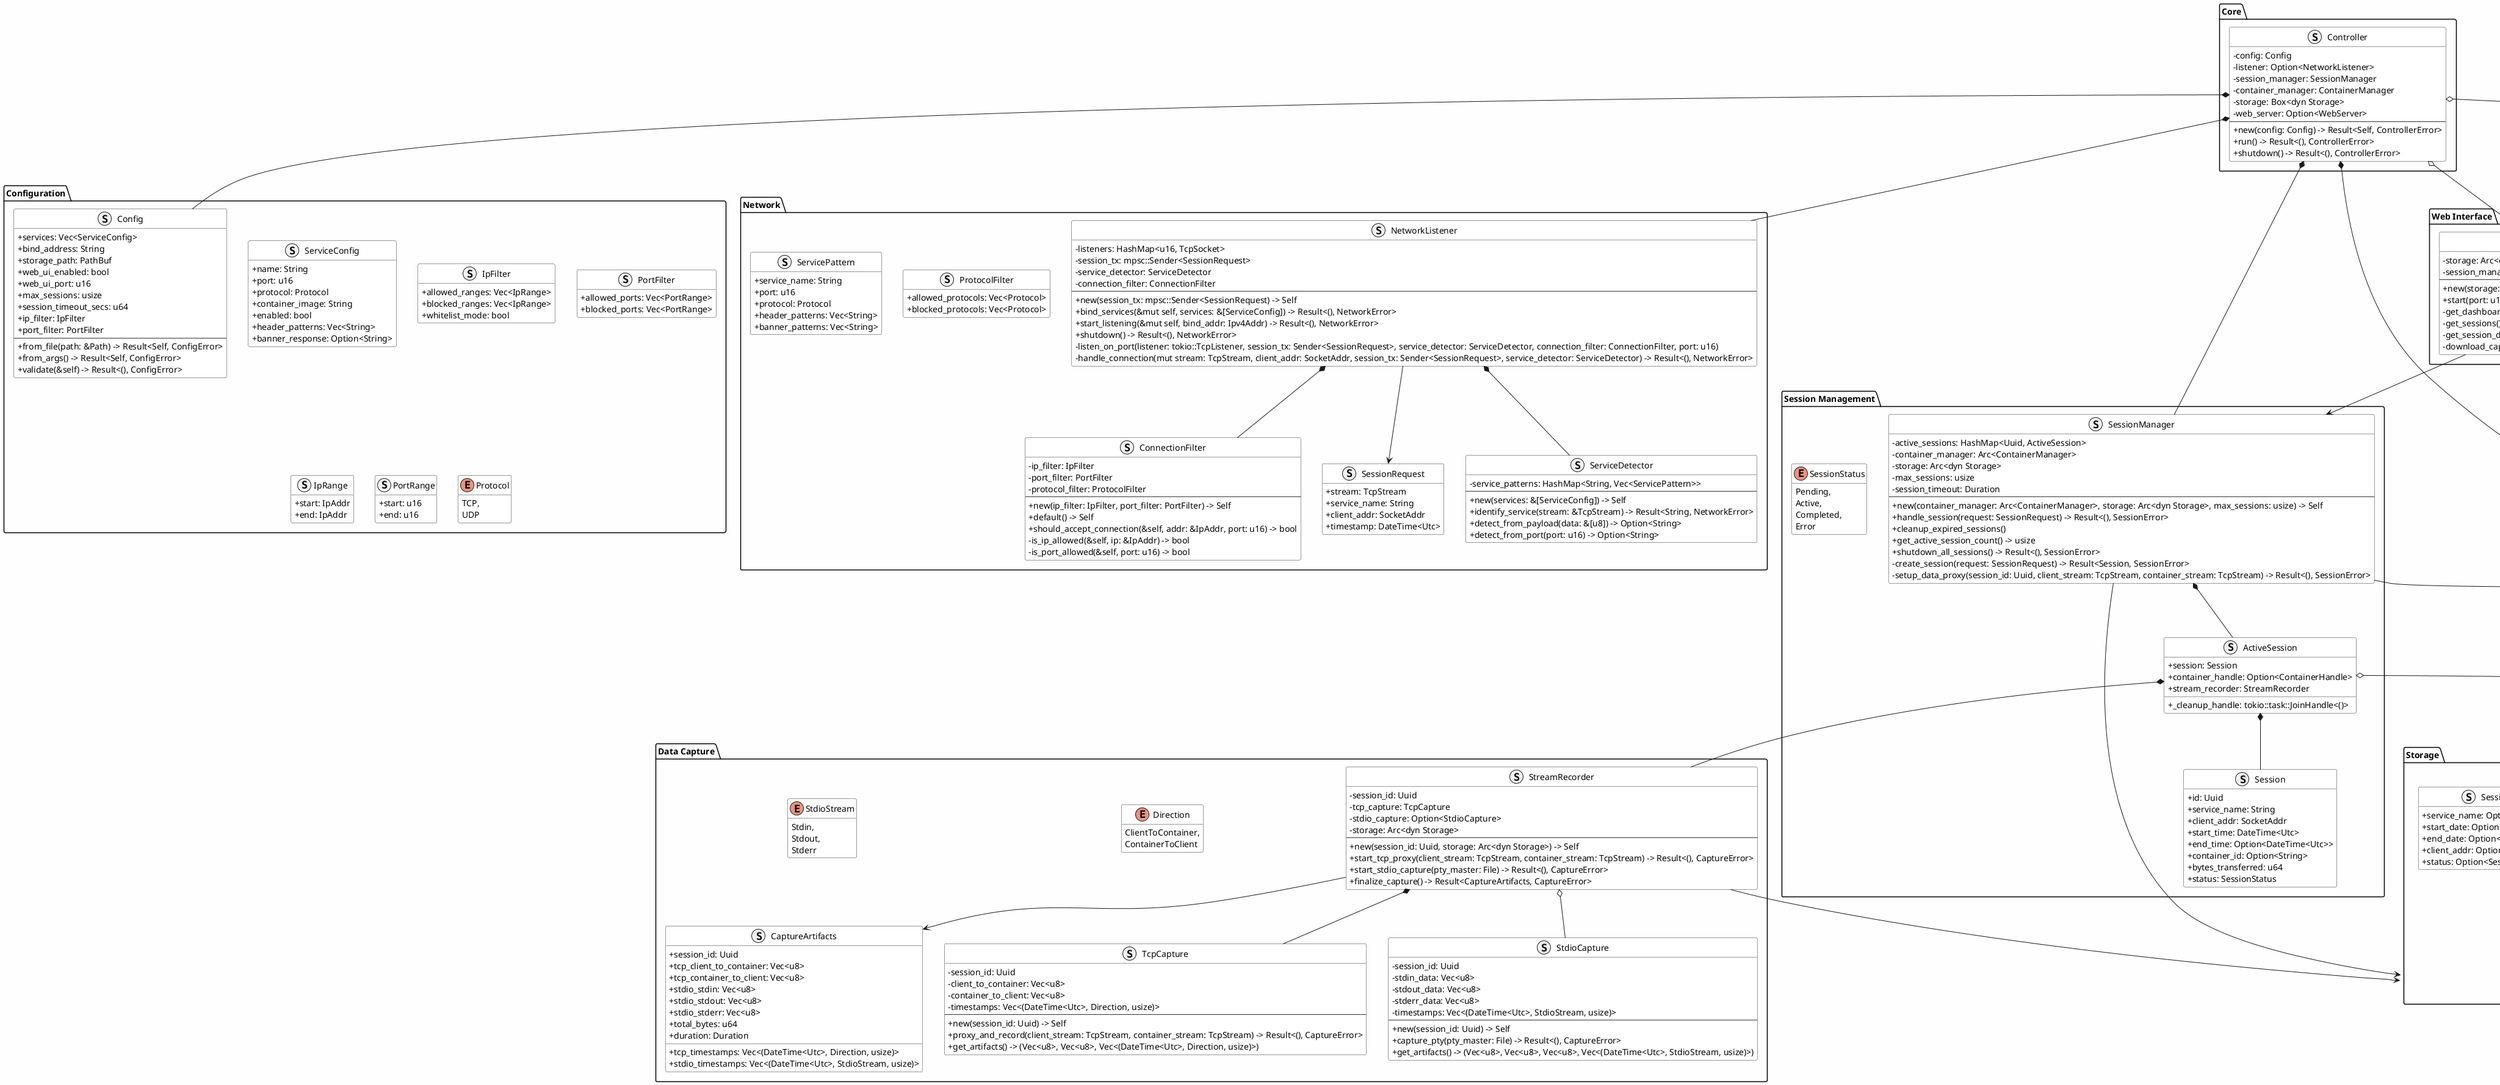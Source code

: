 @startuml

skinparam classAttributeIconSize 0
skinparam groupInheritance 2
hide empty methods
hide empty members
top to bottom direction
skinparam backgroundColor #FEFEFE
skinparam classBackgroundColor #FFFFFF
skinparam classBorderColor #333333

package "Configuration" {
  struct Config {
    + services: Vec<ServiceConfig>
    + bind_address: String
    + storage_path: PathBuf
    + web_ui_enabled: bool
    + web_ui_port: u16
    + max_sessions: usize
    + session_timeout_secs: u64
    + ip_filter: IpFilter
    + port_filter: PortFilter
    --
    + from_file(path: &Path) -> Result<Self, ConfigError>
    + from_args() -> Result<Self, ConfigError>
    + validate(&self) -> Result<(), ConfigError>
  }

  struct ServiceConfig {
    + name: String
    + port: u16
    + protocol: Protocol
    + container_image: String
    + enabled: bool
    + header_patterns: Vec<String>
    + banner_response: Option<String>
  }

  struct IpFilter {
    + allowed_ranges: Vec<IpRange>
    + blocked_ranges: Vec<IpRange>
    + whitelist_mode: bool
  }

  struct PortFilter {
    + allowed_ports: Vec<PortRange>
    + blocked_ports: Vec<PortRange>
  }

  struct IpRange {
    + start: IpAddr
    + end: IpAddr
  }

  struct PortRange {
    + start: u16
    + end: u16
  }

  enum Protocol {
    TCP,
    UDP
  }
}

package "Core" {
  struct Controller {
    - config: Config
    - listener: Option<NetworkListener>
    - session_manager: SessionManager
    - container_manager: ContainerManager
    - storage: Box<dyn Storage>
    - web_server: Option<WebServer>
    --
    + new(config: Config) -> Result<Self, ControllerError>
    + run() -> Result<(), ControllerError>
    + shutdown() -> Result<(), ControllerError>
  }
}

package "Network" {
  struct NetworkListener {
    - listeners: HashMap<u16, TcpSocket>
    - session_tx: mpsc::Sender<SessionRequest>
    - service_detector: ServiceDetector
    - connection_filter: ConnectionFilter
    --
    + new(session_tx: mpsc::Sender<SessionRequest) -> Self
    + bind_services(&mut self, services: &[ServiceConfig]) -> Result<(), NetworkError>
    + start_listening(&mut self, bind_addr: Ipv4Addr) -> Result<(), NetworkError>
    + shutdown() -> Result<(), NetworkError>
    - listen_on_port(listener: tokio::TcpListener, session_tx: Sender<SessionRequest>, service_detector: ServiceDetector, connection_filter: ConnectionFilter, port: u16)
    - handle_connection(mut stream: TcpStream, client_addr: SocketAddr, session_tx: Sender<SessionRequest>, service_detector: ServiceDetector) -> Result<(), NetworkError>
  }

  struct ServiceDetector {
    - service_patterns: HashMap<String, Vec<ServicePattern>>
    --
    + new(services: &[ServiceConfig]) -> Self
    + identify_service(stream: &TcpStream) -> Result<String, NetworkError>
    + detect_from_payload(data: &[u8]) -> Option<String>
    + detect_from_port(port: u16) -> Option<String>
  }

  struct ConnectionFilter {
    - ip_filter: IpFilter
    - port_filter: PortFilter
    - protocol_filter: ProtocolFilter
    --
    + new(ip_filter: IpFilter, port_filter: PortFilter) -> Self
    + default() -> Self
    + should_accept_connection(&self, addr: &IpAddr, port: u16) -> bool
    - is_ip_allowed(&self, ip: &IpAddr) -> bool
    - is_port_allowed(&self, port: u16) -> bool
  }

  struct ProtocolFilter {
    + allowed_protocols: Vec<Protocol>
    + blocked_protocols: Vec<Protocol>
  }

  struct ServicePattern {
    + service_name: String
    + port: u16
    + protocol: Protocol
    + header_patterns: Vec<String>
    + banner_patterns: Vec<String>
  }

  struct SessionRequest {
    + stream: TcpStream
    + service_name: String
    + client_addr: SocketAddr
    + timestamp: DateTime<Utc>
  }
}

package "Session Management" {
  struct SessionManager {
    - active_sessions: HashMap<Uuid, ActiveSession>
    - container_manager: Arc<ContainerManager>
    - storage: Arc<dyn Storage>
    - max_sessions: usize
    - session_timeout: Duration
    --
    + new(container_manager: Arc<ContainerManager>, storage: Arc<dyn Storage>, max_sessions: usize) -> Self
    + handle_session(request: SessionRequest) -> Result<(), SessionError>
    + cleanup_expired_sessions()
    + get_active_session_count() -> usize
    + shutdown_all_sessions() -> Result<(), SessionError>
    - create_session(request: SessionRequest) -> Result<Session, SessionError>
    - setup_data_proxy(session_id: Uuid, client_stream: TcpStream, container_stream: TcpStream) -> Result<(), SessionError>
  }

  struct Session {
    + id: Uuid
    + service_name: String
    + client_addr: SocketAddr
    + start_time: DateTime<Utc>
    + end_time: Option<DateTime<Utc>>
    + container_id: Option<String>
    + bytes_transferred: u64
    + status: SessionStatus
  }

  struct ActiveSession {
    + session: Session
    + container_handle: Option<ContainerHandle>
    + stream_recorder: StreamRecorder
    + _cleanup_handle: tokio::task::JoinHandle<()>
  }

  enum SessionStatus {
    Pending,
    Active,
    Completed,
    Error
  }
}

package "Data Capture" {
  struct StreamRecorder {
    - session_id: Uuid
    - tcp_capture: TcpCapture
    - stdio_capture: Option<StdioCapture>
    - storage: Arc<dyn Storage>
    --
    + new(session_id: Uuid, storage: Arc<dyn Storage>) -> Self
    + start_tcp_proxy(client_stream: TcpStream, container_stream: TcpStream) -> Result<(), CaptureError>
    + start_stdio_capture(pty_master: File) -> Result<(), CaptureError>
    + finalize_capture() -> Result<CaptureArtifacts, CaptureError>
  }

  struct TcpCapture {
    - session_id: Uuid
    - client_to_container: Vec<u8>
    - container_to_client: Vec<u8>
    - timestamps: Vec<(DateTime<Utc>, Direction, usize)>
    --
    + new(session_id: Uuid) -> Self
    + proxy_and_record(client_stream: TcpStream, container_stream: TcpStream) -> Result<(), CaptureError>
    + get_artifacts() -> (Vec<u8>, Vec<u8>, Vec<(DateTime<Utc>, Direction, usize)>)
  }

  struct StdioCapture {
    - session_id: Uuid
    - stdin_data: Vec<u8>
    - stdout_data: Vec<u8>
    - stderr_data: Vec<u8>
    - timestamps: Vec<(DateTime<Utc>, StdioStream, usize)>
    --
    + new(session_id: Uuid) -> Self
    + capture_pty(pty_master: File) -> Result<(), CaptureError>
    + get_artifacts() -> (Vec<u8>, Vec<u8>, Vec<u8>, Vec<(DateTime<Utc>, StdioStream, usize)>)
  }

  struct CaptureArtifacts {
    + session_id: Uuid
    + tcp_client_to_container: Vec<u8>
    + tcp_container_to_client: Vec<u8>
    + stdio_stdin: Vec<u8>
    + stdio_stdout: Vec<u8>
    + stdio_stderr: Vec<u8>
    + tcp_timestamps: Vec<(DateTime<Utc>, Direction, usize)>
    + stdio_timestamps: Vec<(DateTime<Utc>, StdioStream, usize)>
    + total_bytes: u64
    + duration: Duration
  }

  enum Direction {
    ClientToContainer,
    ContainerToClient
  }

  enum StdioStream {
    Stdin,
    Stdout,
    Stderr
  }
}

package "Container Management" {
  struct ContainerManager {
    - runtime: Runtime
    - active_containers: HashMap<String, ContainerHandle>
    --
    + new() -> Result<Self, ContainerError>
    + create_container(service_config: &ServiceConfig) -> Result<ContainerHandle, ContainerError>
    + cleanup_container(handle: ContainerHandle) -> Result<(), ContainerError>
    + cleanup_all_containers() -> Result<(), ContainerError>
    + get_container_stats() -> ContainerStats
  }

  struct ContainerHandle {
    + id: String
    + service_name: String
    + port: u16
    + created_at: DateTime<Utc>
    + process_handle: Option<tokio::process::Child>
    + pty_master: Option<File>
    + tcp_socket: Option<TcpStream>
  }

  struct ContainerStats {
    + active_count: usize
    + total_created: u64
    + failed_count: u64
  }

  enum Runtime {
    SystemdNspawn,
  }
}

package "Storage" {
  interface Storage {
    + save_session(session: &Session) -> Result<(), StorageError>
    + get_sessions(filter: Option<SessionFilter>) -> Result<Vec<Session>, StorageError>
    + save_interaction(session_id: Uuid, data: &[u8]) -> Result<(), StorageError>
    + get_session_data(session_id: Uuid) -> Result<Vec<u8>, StorageError>
    + cleanup_old_sessions(older_than: DateTime<Utc>) -> Result<usize, StorageError>
    + save_capture_artifacts(artifacts: &CaptureArtifacts) -> Result<(), StorageError>
    + get_capture_artifacts(session_id: Uuid) -> Result<CaptureArtifacts, StorageError>
  }

  struct FileStorage {
    - base_path: PathBuf
    - session_index: HashMap<Uuid, PathBuf>
    - artifacts_path: PathBuf
  }

  struct DatabaseStorage {
    - connection_pool: sqlx::Pool<sqlx::Sqlite>
  }

  struct SessionFilter {
    + service_name: Option<String>
    + start_date: Option<DateTime<Utc>>
    + end_date: Option<DateTime<Utc>>
    + client_addr: Option<IpAddr>
    + status: Option<SessionStatus>
  }
}

package "Web Interface" {
  struct WebServer {
    - storage: Arc<dyn Storage>
    - session_manager: Arc<SessionManager>
    --
    + new(storage: Arc<dyn Storage>, session_manager: Arc<SessionManager>) -> Self
    + start(port: u16) -> Result<(), WebError>
    - get_dashboard() -> impl warp::Reply
    - get_sessions() -> impl warp::Reply
    - get_session_data(id: Uuid) -> impl warp::Reply
    - download_capture_artifacts(id: Uuid) -> impl warp::Reply
  }
}

package "Error Handling" {
  enum ControllerError {
    Config(ConfigError),
    Network(NetworkError),
    Session(SessionError),
    Container(ContainerError),
    Storage(StorageError),
    Web(WebError)
  }

  enum ConfigError {
    InvalidFormat,
    MissingField(String),
    IoError(std::io::Error),
    TomlError(String),
    ServicesEmpty(String),
    NotInRange(String),
    BadIPFormatting(String),
    BadPortsRange(String),
    DirectoryDoesNotExist(String)
  }

  enum NetworkError {
    BindFailed(std::io::Error),
    ConnectionFailed,
    ServiceDetectionFailed
  }

  enum SessionError {
    CreationFailed,
    ContainerError(ContainerError),
    StorageError(StorageError),
    CaptureError(CaptureError)
  }
  
  enum CaptureError {
    TcpStreamError(std::io::Error),
    StdioError(std::io::Error),
    StorageError(StorageError)
  }

  enum ContainerError {
    RuntimeNotAvailable,
    CreationFailed(String),
    StartFailed(String)
  }

  enum StorageError {
    ConnectionFailed,
    WriteFailed,
    ReadFailed
  }

  enum WebError {
    StartFailed(String),
    RequestFailed
  }
}

' Relationships
Controller *-- Config
Controller *-- NetworkListener
Controller *-- SessionManager
Controller *-- ContainerManager
Controller o-- Storage
Controller o-- WebServer

NetworkListener *-- ServiceDetector
NetworkListener *-- ConnectionFilter
NetworkListener --> SessionRequest

SessionManager *-- ActiveSession
SessionManager --> ContainerManager
SessionManager --> Storage
ActiveSession *-- Session
ActiveSession *-- StreamRecorder
ActiveSession o-- ContainerHandle

StreamRecorder *-- TcpCapture
StreamRecorder o-- StdioCapture
StreamRecorder --> Storage
StreamRecorder --> CaptureArtifacts

ContainerManager *-- Runtime
ContainerManager --> ContainerHandle

FileStorage ..|> Storage
DatabaseStorage ..|> Storage

WebServer --> Storage
WebServer --> SessionManager

' Error relationships
ControllerError --> ConfigError
ControllerError --> NetworkError
ControllerError --> SessionError
ControllerError --> ContainerError
ControllerError --> StorageError
ControllerError --> WebError

@enduml
